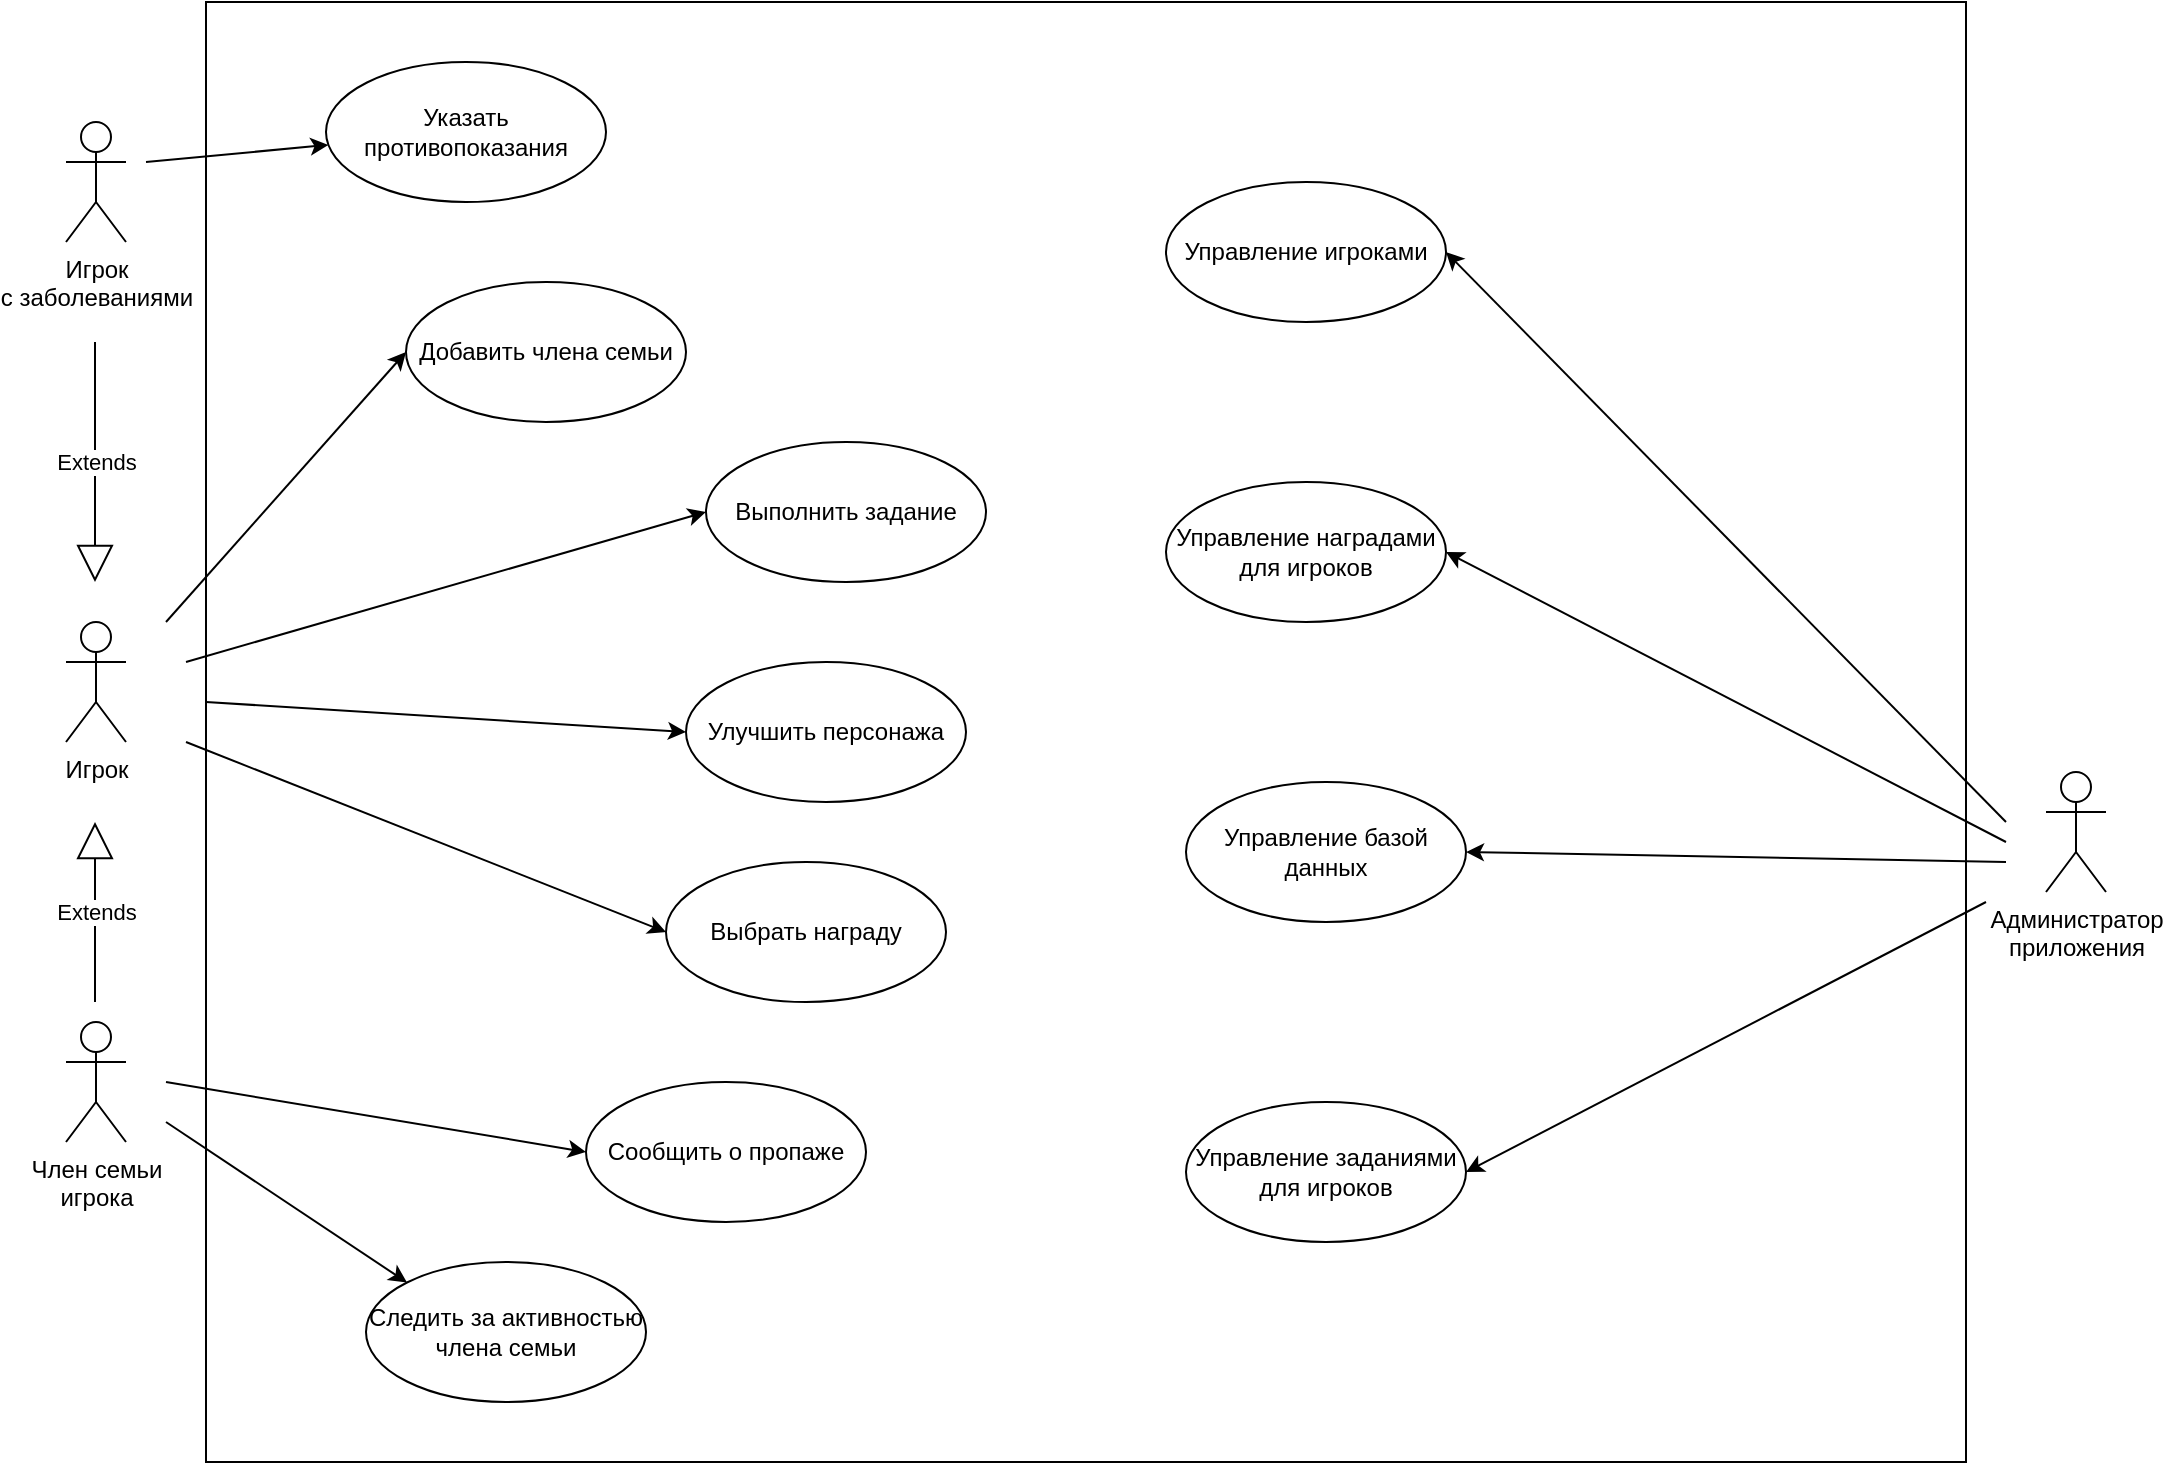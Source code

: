 <mxfile version="24.2.9" type="device">
  <diagram name="Страница — 1" id="yMWiJ45-7nlEeaS7-Ns5">
    <mxGraphModel dx="2474" dy="848" grid="1" gridSize="10" guides="1" tooltips="1" connect="1" arrows="1" fold="1" page="1" pageScale="1" pageWidth="827" pageHeight="1169" math="0" shadow="0">
      <root>
        <mxCell id="0" />
        <mxCell id="1" parent="0" />
        <mxCell id="Z3M0uBw17wFmMTl987Uo-1" value="" style="rounded=0;whiteSpace=wrap;html=1;" vertex="1" parent="1">
          <mxGeometry x="-20" y="10" width="880" height="730" as="geometry" />
        </mxCell>
        <mxCell id="vPTOGwIjMqnaVH8NltLR-30" style="rounded=0;orthogonalLoop=1;jettySize=auto;html=1;" parent="1" target="vPTOGwIjMqnaVH8NltLR-29" edge="1">
          <mxGeometry relative="1" as="geometry">
            <mxPoint x="-50" y="90" as="sourcePoint" />
          </mxGeometry>
        </mxCell>
        <mxCell id="vPTOGwIjMqnaVH8NltLR-9" value="Игрок&lt;div&gt;с заболеваниями&lt;/div&gt;" style="shape=umlActor;verticalLabelPosition=bottom;verticalAlign=top;html=1;" parent="1" vertex="1">
          <mxGeometry x="-90" y="70" width="30" height="60" as="geometry" />
        </mxCell>
        <mxCell id="vPTOGwIjMqnaVH8NltLR-41" style="rounded=0;orthogonalLoop=1;jettySize=auto;html=1;entryX=0;entryY=0;entryDx=0;entryDy=0;" parent="1" target="vPTOGwIjMqnaVH8NltLR-40" edge="1">
          <mxGeometry relative="1" as="geometry">
            <mxPoint x="-40" y="570" as="sourcePoint" />
          </mxGeometry>
        </mxCell>
        <mxCell id="vPTOGwIjMqnaVH8NltLR-74" style="rounded=0;orthogonalLoop=1;jettySize=auto;html=1;entryX=0;entryY=0.5;entryDx=0;entryDy=0;" parent="1" target="vPTOGwIjMqnaVH8NltLR-73" edge="1">
          <mxGeometry relative="1" as="geometry">
            <mxPoint x="-40" y="550" as="sourcePoint" />
          </mxGeometry>
        </mxCell>
        <mxCell id="vPTOGwIjMqnaVH8NltLR-10" value="Член семьи&lt;div&gt;игрока&lt;/div&gt;" style="shape=umlActor;verticalLabelPosition=bottom;verticalAlign=top;html=1;" parent="1" vertex="1">
          <mxGeometry x="-90" y="520" width="30" height="60" as="geometry" />
        </mxCell>
        <mxCell id="vPTOGwIjMqnaVH8NltLR-45" style="rounded=0;orthogonalLoop=1;jettySize=auto;html=1;entryX=1;entryY=0.5;entryDx=0;entryDy=0;" parent="1" target="vPTOGwIjMqnaVH8NltLR-44" edge="1">
          <mxGeometry relative="1" as="geometry">
            <mxPoint x="880" y="440" as="sourcePoint" />
          </mxGeometry>
        </mxCell>
        <mxCell id="vPTOGwIjMqnaVH8NltLR-64" style="rounded=0;orthogonalLoop=1;jettySize=auto;html=1;entryX=1;entryY=0.5;entryDx=0;entryDy=0;" parent="1" target="vPTOGwIjMqnaVH8NltLR-62" edge="1">
          <mxGeometry relative="1" as="geometry">
            <mxPoint x="880" y="420" as="sourcePoint" />
          </mxGeometry>
        </mxCell>
        <mxCell id="vPTOGwIjMqnaVH8NltLR-13" value="Администратор&lt;div&gt;приложения&lt;/div&gt;" style="shape=umlActor;verticalLabelPosition=bottom;verticalAlign=top;html=1;" parent="1" vertex="1">
          <mxGeometry x="900" y="395" width="30" height="60" as="geometry" />
        </mxCell>
        <mxCell id="vPTOGwIjMqnaVH8NltLR-18" value="Выполнить задание" style="ellipse;whiteSpace=wrap;html=1;" parent="1" vertex="1">
          <mxGeometry x="230" y="230" width="140" height="70" as="geometry" />
        </mxCell>
        <mxCell id="vPTOGwIjMqnaVH8NltLR-19" value="Выбрать награду" style="ellipse;whiteSpace=wrap;html=1;" parent="1" vertex="1">
          <mxGeometry x="210" y="440" width="140" height="70" as="geometry" />
        </mxCell>
        <mxCell id="vPTOGwIjMqnaVH8NltLR-29" value="Указать противопоказания" style="ellipse;whiteSpace=wrap;html=1;" parent="1" vertex="1">
          <mxGeometry x="40" y="40" width="140" height="70" as="geometry" />
        </mxCell>
        <mxCell id="vPTOGwIjMqnaVH8NltLR-40" value="Следить за активностью члена семьи" style="ellipse;whiteSpace=wrap;html=1;" parent="1" vertex="1">
          <mxGeometry x="60" y="640" width="140" height="70" as="geometry" />
        </mxCell>
        <mxCell id="vPTOGwIjMqnaVH8NltLR-44" value="Управление базой данных" style="ellipse;whiteSpace=wrap;html=1;" parent="1" vertex="1">
          <mxGeometry x="470" y="400" width="140" height="70" as="geometry" />
        </mxCell>
        <mxCell id="vPTOGwIjMqnaVH8NltLR-47" value="Улучшить персонажа" style="ellipse;whiteSpace=wrap;html=1;" parent="1" vertex="1">
          <mxGeometry x="220" y="340" width="140" height="70" as="geometry" />
        </mxCell>
        <mxCell id="vPTOGwIjMqnaVH8NltLR-57" style="rounded=0;orthogonalLoop=1;jettySize=auto;html=1;entryX=0;entryY=0.5;entryDx=0;entryDy=0;" parent="1" target="vPTOGwIjMqnaVH8NltLR-18" edge="1">
          <mxGeometry relative="1" as="geometry">
            <mxPoint x="-30" y="340" as="sourcePoint" />
          </mxGeometry>
        </mxCell>
        <mxCell id="vPTOGwIjMqnaVH8NltLR-58" style="rounded=0;orthogonalLoop=1;jettySize=auto;html=1;entryX=0;entryY=0.5;entryDx=0;entryDy=0;" parent="1" target="vPTOGwIjMqnaVH8NltLR-47" edge="1">
          <mxGeometry relative="1" as="geometry">
            <mxPoint x="-20" y="360" as="sourcePoint" />
          </mxGeometry>
        </mxCell>
        <mxCell id="vPTOGwIjMqnaVH8NltLR-59" style="rounded=0;orthogonalLoop=1;jettySize=auto;html=1;entryX=0;entryY=0.5;entryDx=0;entryDy=0;" parent="1" target="vPTOGwIjMqnaVH8NltLR-19" edge="1">
          <mxGeometry relative="1" as="geometry">
            <mxPoint x="-30" y="380" as="sourcePoint" />
          </mxGeometry>
        </mxCell>
        <mxCell id="vPTOGwIjMqnaVH8NltLR-76" style="rounded=0;orthogonalLoop=1;jettySize=auto;html=1;entryX=0;entryY=0.5;entryDx=0;entryDy=0;" parent="1" target="vPTOGwIjMqnaVH8NltLR-75" edge="1">
          <mxGeometry relative="1" as="geometry">
            <mxPoint x="-40" y="320" as="sourcePoint" />
          </mxGeometry>
        </mxCell>
        <mxCell id="vPTOGwIjMqnaVH8NltLR-51" value="Игрок" style="shape=umlActor;verticalLabelPosition=bottom;verticalAlign=top;html=1;" parent="1" vertex="1">
          <mxGeometry x="-90" y="320" width="30" height="60" as="geometry" />
        </mxCell>
        <mxCell id="vPTOGwIjMqnaVH8NltLR-53" value="Extends" style="endArrow=block;endSize=16;endFill=0;html=1;rounded=0;" parent="1" edge="1">
          <mxGeometry width="160" relative="1" as="geometry">
            <mxPoint x="-75.5" y="180" as="sourcePoint" />
            <mxPoint x="-75.5" y="300" as="targetPoint" />
          </mxGeometry>
        </mxCell>
        <mxCell id="vPTOGwIjMqnaVH8NltLR-62" value="Управление игроками" style="ellipse;whiteSpace=wrap;html=1;" parent="1" vertex="1">
          <mxGeometry x="460" y="100" width="140" height="70" as="geometry" />
        </mxCell>
        <mxCell id="vPTOGwIjMqnaVH8NltLR-73" value="Сообщить о пропаже" style="ellipse;whiteSpace=wrap;html=1;" parent="1" vertex="1">
          <mxGeometry x="170" y="550" width="140" height="70" as="geometry" />
        </mxCell>
        <mxCell id="vPTOGwIjMqnaVH8NltLR-75" value="Добавить члена семьи" style="ellipse;whiteSpace=wrap;html=1;" parent="1" vertex="1">
          <mxGeometry x="80" y="150" width="140" height="70" as="geometry" />
        </mxCell>
        <mxCell id="Z3M0uBw17wFmMTl987Uo-2" value="Extends" style="endArrow=block;endSize=16;endFill=0;html=1;rounded=0;" edge="1" parent="1">
          <mxGeometry width="160" relative="1" as="geometry">
            <mxPoint x="-75.5" y="510" as="sourcePoint" />
            <mxPoint x="-75.5" y="420" as="targetPoint" />
          </mxGeometry>
        </mxCell>
        <mxCell id="Z3M0uBw17wFmMTl987Uo-4" value="Управление наградами для игроков" style="ellipse;whiteSpace=wrap;html=1;" vertex="1" parent="1">
          <mxGeometry x="460" y="250" width="140" height="70" as="geometry" />
        </mxCell>
        <mxCell id="Z3M0uBw17wFmMTl987Uo-6" style="rounded=0;orthogonalLoop=1;jettySize=auto;html=1;entryX=1;entryY=0.5;entryDx=0;entryDy=0;" edge="1" parent="1" target="Z3M0uBw17wFmMTl987Uo-4">
          <mxGeometry relative="1" as="geometry">
            <mxPoint x="880" y="430" as="sourcePoint" />
            <mxPoint x="620" y="355" as="targetPoint" />
          </mxGeometry>
        </mxCell>
        <mxCell id="Z3M0uBw17wFmMTl987Uo-7" value="Управление заданиями для игроков" style="ellipse;whiteSpace=wrap;html=1;" vertex="1" parent="1">
          <mxGeometry x="470" y="560" width="140" height="70" as="geometry" />
        </mxCell>
        <mxCell id="Z3M0uBw17wFmMTl987Uo-9" style="rounded=0;orthogonalLoop=1;jettySize=auto;html=1;entryX=1;entryY=0.5;entryDx=0;entryDy=0;" edge="1" parent="1" target="Z3M0uBw17wFmMTl987Uo-7">
          <mxGeometry relative="1" as="geometry">
            <mxPoint x="870" y="460" as="sourcePoint" />
            <mxPoint x="650" y="582.5" as="targetPoint" />
          </mxGeometry>
        </mxCell>
      </root>
    </mxGraphModel>
  </diagram>
</mxfile>
